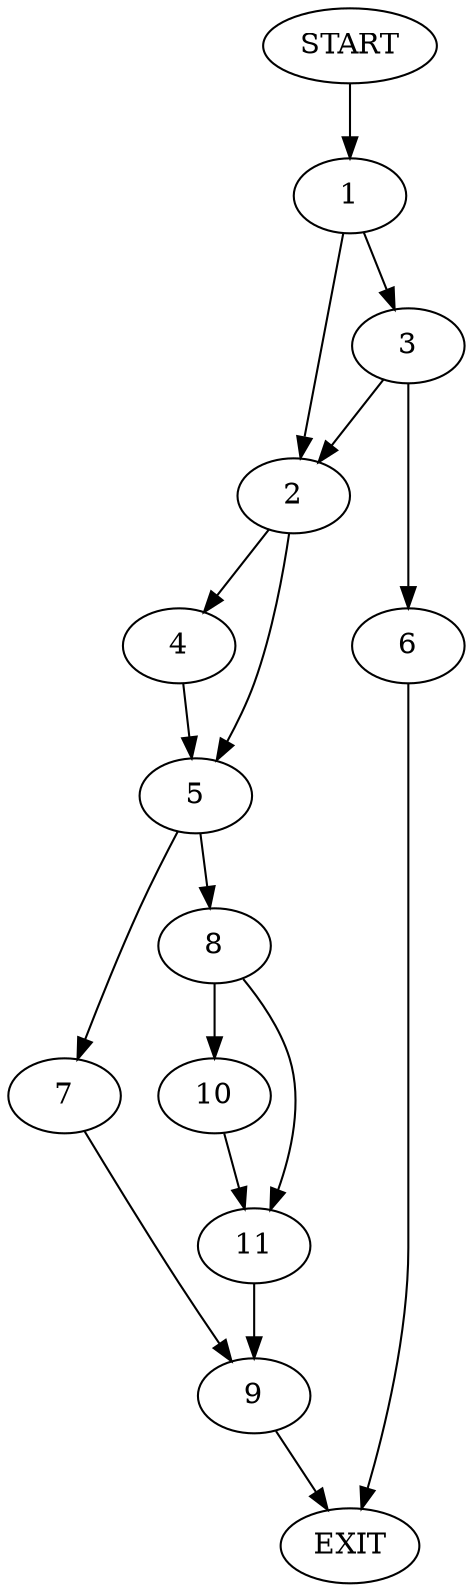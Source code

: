 digraph {
0 [label="START"]
12 [label="EXIT"]
0 -> 1
1 -> 2
1 -> 3
2 -> 4
2 -> 5
3 -> 2
3 -> 6
6 -> 12
4 -> 5
5 -> 7
5 -> 8
7 -> 9
8 -> 10
8 -> 11
11 -> 9
10 -> 11
9 -> 12
}

